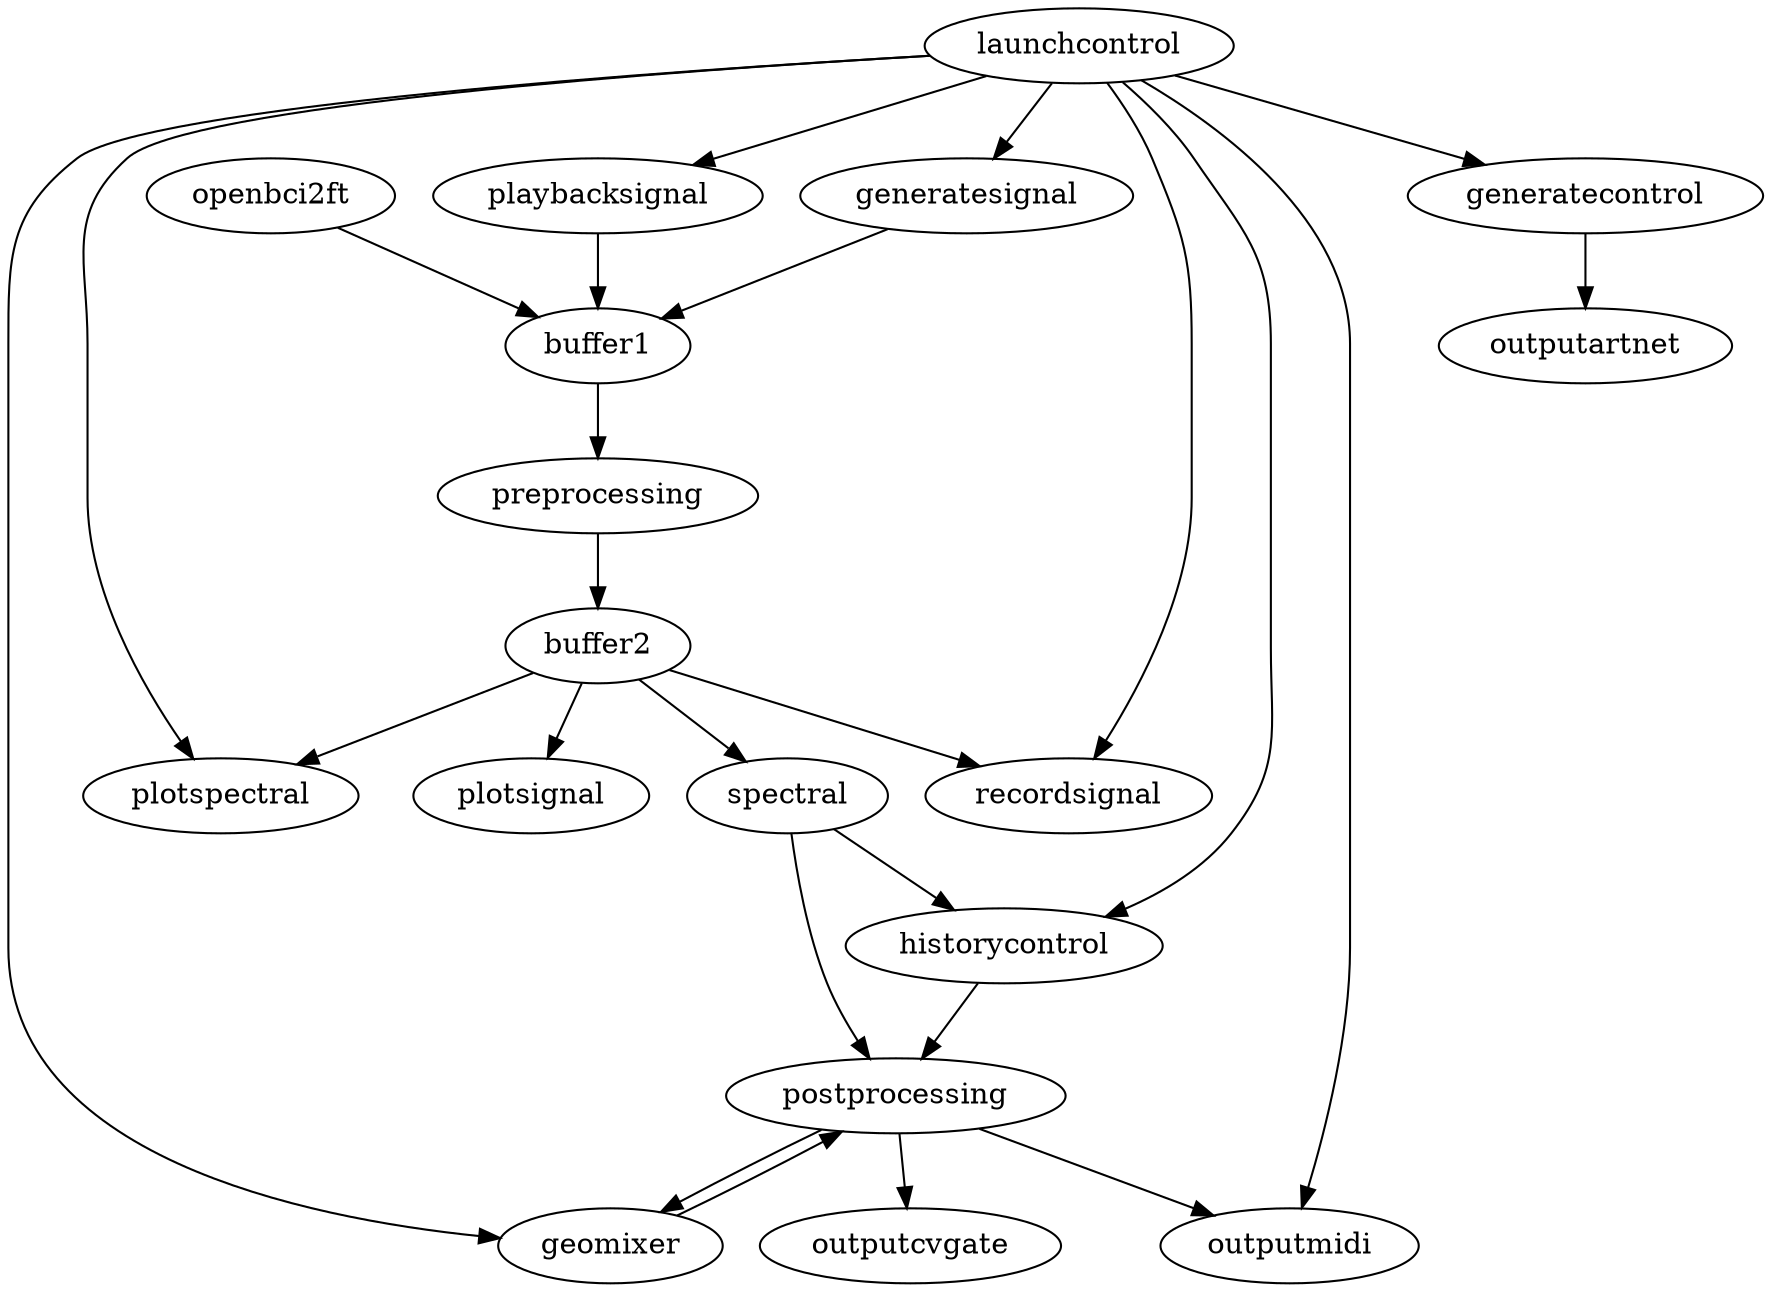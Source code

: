 # To convert this into a bitmap representation, do this
#   dot -Tpng -o patch.png patch.dot 
# 
digraph {
    openbci2ft -> buffer1;
    generatesignal -> buffer1;
    playbacksignal -> buffer1;
    buffer1 -> preprocessing -> buffer2;
    buffer2 -> plotsignal;
    buffer2 -> plotspectral;
    buffer2 -> recordsignal;
    buffer2 -> spectral -> postprocessing;
    spectral -> historycontrol -> postprocessing;
    postprocessing -> outputcvgate;
    postprocessing -> geomixer -> postprocessing -> outputmidi;
    generatecontrol -> outputartnet;
    launchcontrol -> generatecontrol;
    launchcontrol -> generatesignal;
    launchcontrol -> geomixer;
    launchcontrol -> historycontrol;
    launchcontrol -> outputmidi;
    launchcontrol -> playbacksignal;
    launchcontrol -> plotspectral;
    launchcontrol -> recordsignal;
}
